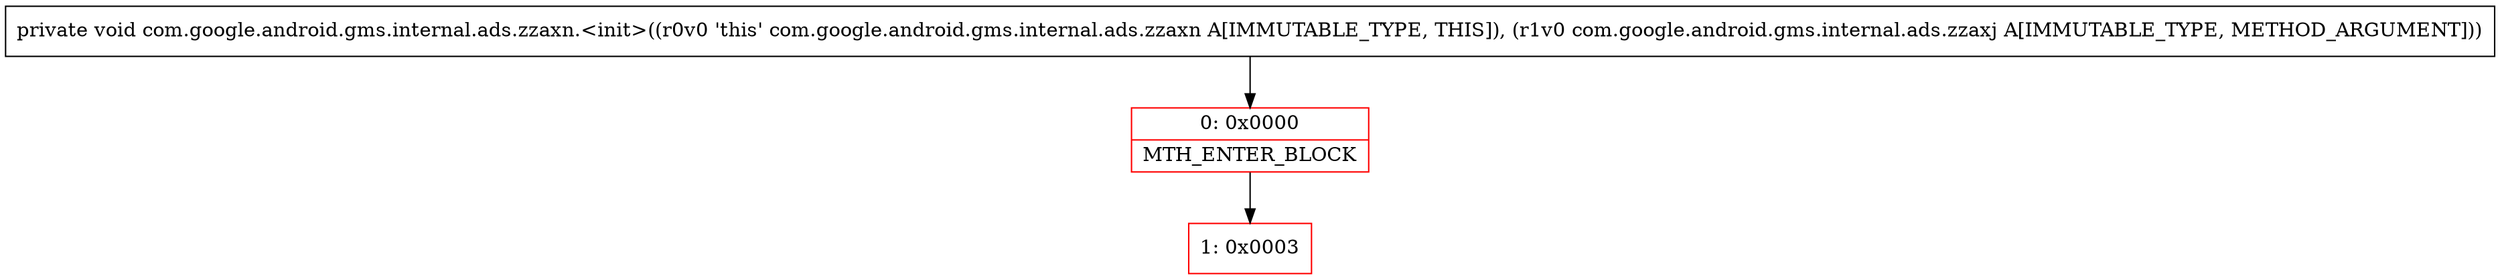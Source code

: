 digraph "CFG forcom.google.android.gms.internal.ads.zzaxn.\<init\>(Lcom\/google\/android\/gms\/internal\/ads\/zzaxj;)V" {
subgraph cluster_Region_1395207289 {
label = "R(0)";
node [shape=record,color=blue];
}
Node_0 [shape=record,color=red,label="{0\:\ 0x0000|MTH_ENTER_BLOCK\l}"];
Node_1 [shape=record,color=red,label="{1\:\ 0x0003}"];
MethodNode[shape=record,label="{private void com.google.android.gms.internal.ads.zzaxn.\<init\>((r0v0 'this' com.google.android.gms.internal.ads.zzaxn A[IMMUTABLE_TYPE, THIS]), (r1v0 com.google.android.gms.internal.ads.zzaxj A[IMMUTABLE_TYPE, METHOD_ARGUMENT])) }"];
MethodNode -> Node_0;
Node_0 -> Node_1;
}

